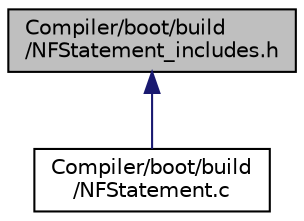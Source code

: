 digraph "Compiler/boot/build/NFStatement_includes.h"
{
  edge [fontname="Helvetica",fontsize="10",labelfontname="Helvetica",labelfontsize="10"];
  node [fontname="Helvetica",fontsize="10",shape=record];
  Node12 [label="Compiler/boot/build\l/NFStatement_includes.h",height=0.2,width=0.4,color="black", fillcolor="grey75", style="filled", fontcolor="black"];
  Node12 -> Node13 [dir="back",color="midnightblue",fontsize="10",style="solid",fontname="Helvetica"];
  Node13 [label="Compiler/boot/build\l/NFStatement.c",height=0.2,width=0.4,color="black", fillcolor="white", style="filled",URL="$d2/d02/_n_f_statement_8c.html"];
}
